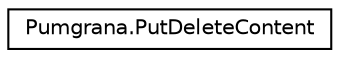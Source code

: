 digraph "Graphe hiérarchique des classes"
{
  edge [fontname="Helvetica",fontsize="10",labelfontname="Helvetica",labelfontsize="10"];
  node [fontname="Helvetica",fontsize="10",shape=record];
  rankdir="LR";
  Node1 [label="Pumgrana.PutDeleteContent",height=0.2,width=0.4,color="black", fillcolor="white", style="filled",URL="$class_pumgrana_1_1_put_delete_content.html"];
}

